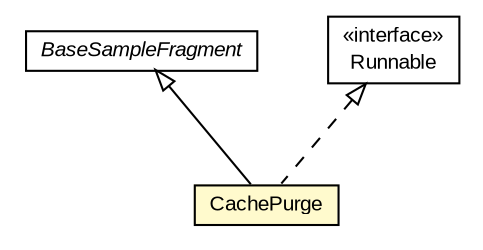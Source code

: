 #!/usr/local/bin/dot
#
# Class diagram 
# Generated by UMLGraph version R5_6-24-gf6e263 (http://www.umlgraph.org/)
#

digraph G {
	edge [fontname="arial",fontsize=10,labelfontname="arial",labelfontsize=10];
	node [fontname="arial",fontsize=10,shape=plaintext];
	nodesep=0.25;
	ranksep=0.5;
	// org.osmdroid.samplefragments.BaseSampleFragment
	c35063 [label=<<table title="org.osmdroid.samplefragments.BaseSampleFragment" border="0" cellborder="1" cellspacing="0" cellpadding="2" port="p" href="../BaseSampleFragment.html">
		<tr><td><table border="0" cellspacing="0" cellpadding="1">
<tr><td align="center" balign="center"><font face="arial italic"> BaseSampleFragment </font></td></tr>
		</table></td></tr>
		</table>>, URL="../BaseSampleFragment.html", fontname="arial", fontcolor="black", fontsize=10.0];
	// org.osmdroid.samplefragments.cache.CachePurge
	c35065 [label=<<table title="org.osmdroid.samplefragments.cache.CachePurge" border="0" cellborder="1" cellspacing="0" cellpadding="2" port="p" bgcolor="lemonChiffon" href="./CachePurge.html">
		<tr><td><table border="0" cellspacing="0" cellpadding="1">
<tr><td align="center" balign="center"> CachePurge </td></tr>
		</table></td></tr>
		</table>>, URL="./CachePurge.html", fontname="arial", fontcolor="black", fontsize=10.0];
	//org.osmdroid.samplefragments.cache.CachePurge extends org.osmdroid.samplefragments.BaseSampleFragment
	c35063:p -> c35065:p [dir=back,arrowtail=empty];
	//org.osmdroid.samplefragments.cache.CachePurge implements java.lang.Runnable
	c35365:p -> c35065:p [dir=back,arrowtail=empty,style=dashed];
	// java.lang.Runnable
	c35365 [label=<<table title="java.lang.Runnable" border="0" cellborder="1" cellspacing="0" cellpadding="2" port="p" href="http://java.sun.com/j2se/1.4.2/docs/api/java/lang/Runnable.html">
		<tr><td><table border="0" cellspacing="0" cellpadding="1">
<tr><td align="center" balign="center"> &#171;interface&#187; </td></tr>
<tr><td align="center" balign="center"> Runnable </td></tr>
		</table></td></tr>
		</table>>, URL="http://java.sun.com/j2se/1.4.2/docs/api/java/lang/Runnable.html", fontname="arial", fontcolor="black", fontsize=10.0];
}


